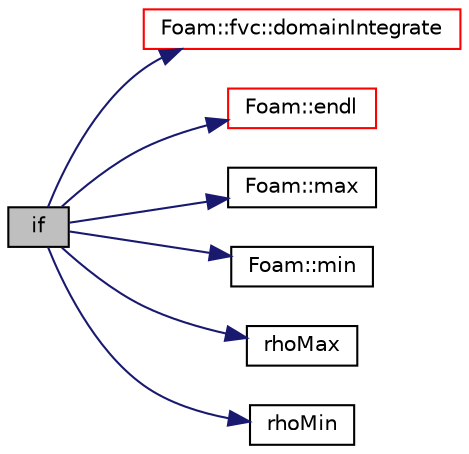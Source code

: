 digraph "if"
{
  bgcolor="transparent";
  edge [fontname="Helvetica",fontsize="10",labelfontname="Helvetica",labelfontsize="10"];
  node [fontname="Helvetica",fontsize="10",shape=record];
  rankdir="LR";
  Node333 [label="if",height=0.2,width=0.4,color="black", fillcolor="grey75", style="filled", fontcolor="black"];
  Node333 -> Node334 [color="midnightblue",fontsize="10",style="solid",fontname="Helvetica"];
  Node334 [label="Foam::fvc::domainIntegrate",height=0.2,width=0.4,color="red",URL="$a21861.html#a97e6958677a3a619ece7528613725d84"];
  Node333 -> Node341 [color="midnightblue",fontsize="10",style="solid",fontname="Helvetica"];
  Node341 [label="Foam::endl",height=0.2,width=0.4,color="red",URL="$a21851.html#a2db8fe02a0d3909e9351bb4275b23ce4",tooltip="Add newline and flush stream. "];
  Node333 -> Node343 [color="midnightblue",fontsize="10",style="solid",fontname="Helvetica"];
  Node343 [label="Foam::max",height=0.2,width=0.4,color="black",URL="$a21851.html#ac993e906cf2774ae77e666bc24e81733"];
  Node333 -> Node344 [color="midnightblue",fontsize="10",style="solid",fontname="Helvetica"];
  Node344 [label="Foam::min",height=0.2,width=0.4,color="black",URL="$a21851.html#a253e112ad2d56d96230ff39ea7f442dc"];
  Node333 -> Node345 [color="midnightblue",fontsize="10",style="solid",fontname="Helvetica"];
  Node345 [label="rhoMax",height=0.2,width=0.4,color="black",URL="$a39719.html#ad36720153886fe2fa0cfac2fd8320865"];
  Node333 -> Node346 [color="midnightblue",fontsize="10",style="solid",fontname="Helvetica"];
  Node346 [label="rhoMin",height=0.2,width=0.4,color="black",URL="$a39719.html#af68343b4498a3351054647ab1f2650a4"];
}

